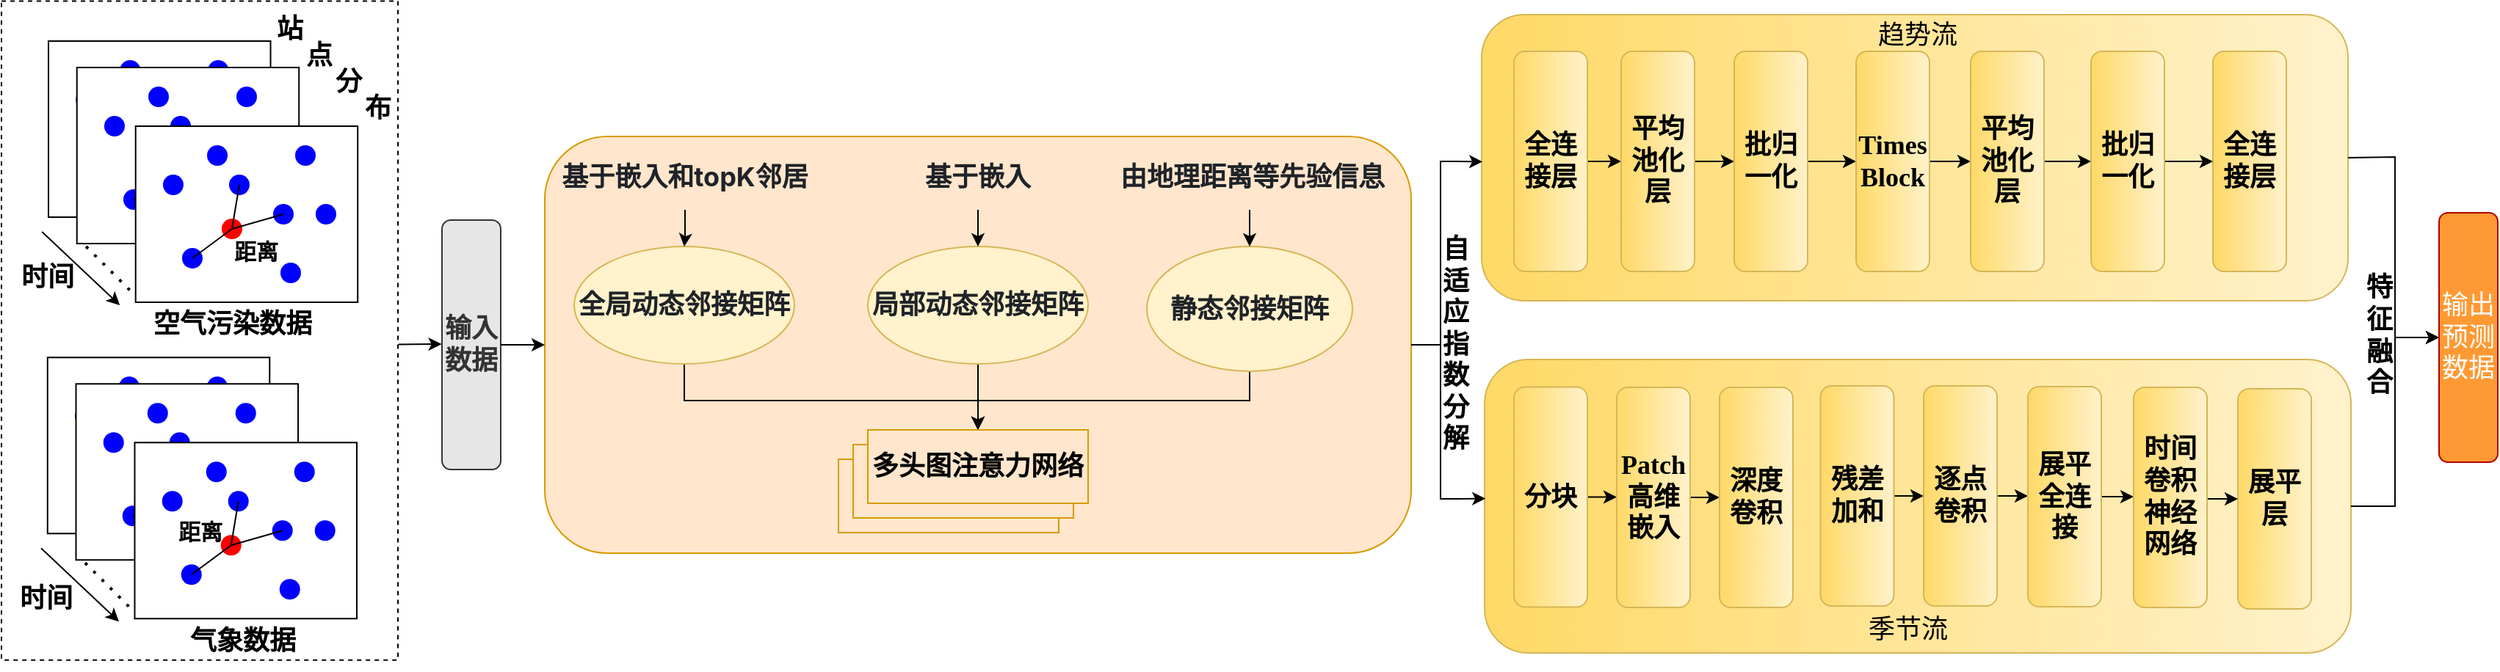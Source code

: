 <mxfile version="28.0.3">
  <diagram name="第 1 页" id="qVhMyJ4GFEuaJN8UUqD1">
    <mxGraphModel dx="1838" dy="1055" grid="1" gridSize="10" guides="1" tooltips="1" connect="1" arrows="1" fold="1" page="1" pageScale="1" pageWidth="827" pageHeight="1169" math="0" shadow="0">
      <root>
        <mxCell id="0" />
        <mxCell id="1" parent="0" />
        <mxCell id="1PzzervLume55XSzth8z-1" value="" style="rounded=0;whiteSpace=wrap;html=1;fillColor=none;dashed=1;" vertex="1" parent="1">
          <mxGeometry x="310" y="150.72" width="270" height="449.1" as="geometry" />
        </mxCell>
        <mxCell id="1PzzervLume55XSzth8z-2" value="" style="rounded=0;whiteSpace=wrap;html=1;" vertex="1" parent="1">
          <mxGeometry x="342" y="178.0" width="151.25" height="120" as="geometry" />
        </mxCell>
        <mxCell id="1PzzervLume55XSzth8z-3" value="" style="shape=waypoint;sketch=0;fillStyle=solid;size=6;pointerEvents=1;points=[];fillColor=none;resizable=0;rotatable=0;perimeter=centerPerimeter;snapToPoint=1;strokeWidth=5;strokeColor=#0000FF;" vertex="1" parent="1">
          <mxGeometry x="357.62" y="208.0" width="20" height="20" as="geometry" />
        </mxCell>
        <mxCell id="1PzzervLume55XSzth8z-4" value="" style="shape=waypoint;sketch=0;fillStyle=solid;size=6;pointerEvents=1;points=[];fillColor=none;resizable=0;rotatable=0;perimeter=centerPerimeter;snapToPoint=1;strokeWidth=5;strokeColor=#0000FF;" vertex="1" parent="1">
          <mxGeometry x="402.62" y="208.0" width="20" height="20" as="geometry" />
        </mxCell>
        <mxCell id="1PzzervLume55XSzth8z-5" value="" style="shape=waypoint;sketch=0;fillStyle=solid;size=6;pointerEvents=1;points=[];fillColor=none;resizable=0;rotatable=0;perimeter=centerPerimeter;snapToPoint=1;strokeWidth=5;strokeColor=#0000FF;" vertex="1" parent="1">
          <mxGeometry x="370.62" y="258" width="20" height="20" as="geometry" />
        </mxCell>
        <mxCell id="1PzzervLume55XSzth8z-6" value="" style="shape=waypoint;sketch=0;fillStyle=solid;size=6;pointerEvents=1;points=[];fillColor=none;resizable=0;rotatable=0;perimeter=centerPerimeter;snapToPoint=1;strokeWidth=5;strokeColor=#0000FF;" vertex="1" parent="1">
          <mxGeometry x="447.62" y="188.0" width="20" height="20" as="geometry" />
        </mxCell>
        <mxCell id="1PzzervLume55XSzth8z-7" value="" style="shape=waypoint;sketch=0;fillStyle=solid;size=6;pointerEvents=1;points=[];fillColor=none;resizable=0;rotatable=0;perimeter=centerPerimeter;snapToPoint=1;strokeWidth=5;strokeColor=#0000FF;" vertex="1" parent="1">
          <mxGeometry x="461.62" y="228.0" width="20" height="20" as="geometry" />
        </mxCell>
        <mxCell id="1PzzervLume55XSzth8z-8" value="" style="shape=waypoint;sketch=0;fillStyle=solid;size=6;pointerEvents=1;points=[];fillColor=none;resizable=0;rotatable=0;perimeter=centerPerimeter;snapToPoint=1;strokeWidth=5;strokeColor=#0000FF;" vertex="1" parent="1">
          <mxGeometry x="437.62" y="268.0" width="20" height="20" as="geometry" />
        </mxCell>
        <mxCell id="1PzzervLume55XSzth8z-9" value="" style="shape=waypoint;sketch=0;fillStyle=solid;size=6;pointerEvents=1;points=[];fillColor=none;resizable=0;rotatable=0;perimeter=centerPerimeter;snapToPoint=1;strokeWidth=5;strokeColor=#0000FF;" vertex="1" parent="1">
          <mxGeometry x="397.62" y="238.0" width="20" height="20" as="geometry" />
        </mxCell>
        <mxCell id="1PzzervLume55XSzth8z-10" value="" style="shape=waypoint;sketch=0;fillStyle=solid;size=6;pointerEvents=1;points=[];fillColor=none;resizable=0;rotatable=0;perimeter=centerPerimeter;snapToPoint=1;strokeWidth=5;strokeColor=#0000FF;" vertex="1" parent="1">
          <mxGeometry x="432.62" y="228.0" width="20" height="20" as="geometry" />
        </mxCell>
        <mxCell id="1PzzervLume55XSzth8z-11" value="" style="shape=waypoint;sketch=0;fillStyle=solid;size=6;pointerEvents=1;points=[];fillColor=none;resizable=0;rotatable=0;perimeter=centerPerimeter;snapToPoint=1;strokeWidth=5;strokeColor=#0000FF;" vertex="1" parent="1">
          <mxGeometry x="387.63" y="188.0" width="20" height="20" as="geometry" />
        </mxCell>
        <mxCell id="1PzzervLume55XSzth8z-12" value="" style="endArrow=none;html=1;rounded=0;" edge="1" parent="1" source="1PzzervLume55XSzth8z-4">
          <mxGeometry width="50" height="50" relative="1" as="geometry">
            <mxPoint x="437.62" y="338.0" as="sourcePoint" />
            <mxPoint x="407.62" y="248.0" as="targetPoint" />
          </mxGeometry>
        </mxCell>
        <mxCell id="1PzzervLume55XSzth8z-13" value="" style="endArrow=none;html=1;rounded=0;exitX=0.687;exitY=0.893;exitDx=0;exitDy=0;exitPerimeter=0;entryX=0.05;entryY=0.767;entryDx=0;entryDy=0;entryPerimeter=0;" edge="1" parent="1" source="1PzzervLume55XSzth8z-9" target="1PzzervLume55XSzth8z-10">
          <mxGeometry width="50" height="50" relative="1" as="geometry">
            <mxPoint x="437.62" y="338.0" as="sourcePoint" />
            <mxPoint x="487.62" y="288.0" as="targetPoint" />
          </mxGeometry>
        </mxCell>
        <mxCell id="1PzzervLume55XSzth8z-14" value="" style="endArrow=none;html=1;rounded=0;entryX=0.27;entryY=0.928;entryDx=0;entryDy=0;entryPerimeter=0;" edge="1" parent="1" source="1PzzervLume55XSzth8z-5" target="1PzzervLume55XSzth8z-9">
          <mxGeometry width="50" height="50" relative="1" as="geometry">
            <mxPoint x="407.62" y="338.0" as="sourcePoint" />
            <mxPoint x="457.62" y="288.0" as="targetPoint" />
          </mxGeometry>
        </mxCell>
        <mxCell id="1PzzervLume55XSzth8z-15" value="" style="rounded=0;whiteSpace=wrap;html=1;" vertex="1" parent="1">
          <mxGeometry x="361.37" y="196.0" width="151.25" height="120" as="geometry" />
        </mxCell>
        <mxCell id="1PzzervLume55XSzth8z-16" value="" style="shape=waypoint;sketch=0;fillStyle=solid;size=6;pointerEvents=1;points=[];fillColor=none;resizable=0;rotatable=0;perimeter=centerPerimeter;snapToPoint=1;strokeWidth=5;strokeColor=#0000FF;" vertex="1" parent="1">
          <mxGeometry x="376.99" y="226.0" width="20" height="20" as="geometry" />
        </mxCell>
        <mxCell id="1PzzervLume55XSzth8z-17" value="" style="shape=waypoint;sketch=0;fillStyle=solid;size=6;pointerEvents=1;points=[];fillColor=none;resizable=0;rotatable=0;perimeter=centerPerimeter;snapToPoint=1;strokeWidth=5;strokeColor=#0000FF;" vertex="1" parent="1">
          <mxGeometry x="421.99" y="226.0" width="20" height="20" as="geometry" />
        </mxCell>
        <mxCell id="1PzzervLume55XSzth8z-18" value="" style="shape=waypoint;sketch=0;fillStyle=solid;size=6;pointerEvents=1;points=[];fillColor=none;resizable=0;rotatable=0;perimeter=centerPerimeter;snapToPoint=1;strokeWidth=5;strokeColor=#0000FF;" vertex="1" parent="1">
          <mxGeometry x="389.99" y="276.0" width="20" height="20" as="geometry" />
        </mxCell>
        <mxCell id="1PzzervLume55XSzth8z-19" value="" style="shape=waypoint;sketch=0;fillStyle=solid;size=6;pointerEvents=1;points=[];fillColor=none;resizable=0;rotatable=0;perimeter=centerPerimeter;snapToPoint=1;strokeWidth=5;strokeColor=#0000FF;" vertex="1" parent="1">
          <mxGeometry x="466.99" y="206.0" width="20" height="20" as="geometry" />
        </mxCell>
        <mxCell id="1PzzervLume55XSzth8z-20" value="" style="shape=waypoint;sketch=0;fillStyle=solid;size=6;pointerEvents=1;points=[];fillColor=none;resizable=0;rotatable=0;perimeter=centerPerimeter;snapToPoint=1;strokeWidth=5;strokeColor=#0000FF;" vertex="1" parent="1">
          <mxGeometry x="480.99" y="246.0" width="20" height="20" as="geometry" />
        </mxCell>
        <mxCell id="1PzzervLume55XSzth8z-21" value="" style="shape=waypoint;sketch=0;fillStyle=solid;size=6;pointerEvents=1;points=[];fillColor=none;resizable=0;rotatable=0;perimeter=centerPerimeter;snapToPoint=1;strokeWidth=5;strokeColor=#0000FF;" vertex="1" parent="1">
          <mxGeometry x="456.99" y="286.0" width="20" height="20" as="geometry" />
        </mxCell>
        <mxCell id="1PzzervLume55XSzth8z-22" value="" style="shape=waypoint;sketch=0;fillStyle=solid;size=6;pointerEvents=1;points=[];fillColor=none;resizable=0;rotatable=0;perimeter=centerPerimeter;snapToPoint=1;strokeWidth=5;strokeColor=#0000FF;" vertex="1" parent="1">
          <mxGeometry x="416.99" y="256" width="20" height="20" as="geometry" />
        </mxCell>
        <mxCell id="1PzzervLume55XSzth8z-23" value="" style="shape=waypoint;sketch=0;fillStyle=solid;size=6;pointerEvents=1;points=[];fillColor=none;resizable=0;rotatable=0;perimeter=centerPerimeter;snapToPoint=1;strokeWidth=5;strokeColor=#0000FF;" vertex="1" parent="1">
          <mxGeometry x="451.99" y="246.0" width="20" height="20" as="geometry" />
        </mxCell>
        <mxCell id="1PzzervLume55XSzth8z-24" value="" style="shape=waypoint;sketch=0;fillStyle=solid;size=6;pointerEvents=1;points=[];fillColor=none;resizable=0;rotatable=0;perimeter=centerPerimeter;snapToPoint=1;strokeWidth=5;strokeColor=#0000FF;" vertex="1" parent="1">
          <mxGeometry x="407" y="206.0" width="20" height="20" as="geometry" />
        </mxCell>
        <mxCell id="1PzzervLume55XSzth8z-25" value="" style="endArrow=none;html=1;rounded=0;" edge="1" parent="1" source="1PzzervLume55XSzth8z-17">
          <mxGeometry width="50" height="50" relative="1" as="geometry">
            <mxPoint x="456.99" y="356.0" as="sourcePoint" />
            <mxPoint x="426.99" y="266.0" as="targetPoint" />
          </mxGeometry>
        </mxCell>
        <mxCell id="1PzzervLume55XSzth8z-26" value="" style="endArrow=none;html=1;rounded=0;exitX=0.687;exitY=0.893;exitDx=0;exitDy=0;exitPerimeter=0;entryX=0.05;entryY=0.767;entryDx=0;entryDy=0;entryPerimeter=0;" edge="1" parent="1" source="1PzzervLume55XSzth8z-22" target="1PzzervLume55XSzth8z-23">
          <mxGeometry width="50" height="50" relative="1" as="geometry">
            <mxPoint x="456.99" y="356.0" as="sourcePoint" />
            <mxPoint x="506.99" y="306.0" as="targetPoint" />
          </mxGeometry>
        </mxCell>
        <mxCell id="1PzzervLume55XSzth8z-27" value="" style="endArrow=none;html=1;rounded=0;entryX=0.27;entryY=0.928;entryDx=0;entryDy=0;entryPerimeter=0;" edge="1" parent="1" source="1PzzervLume55XSzth8z-18" target="1PzzervLume55XSzth8z-22">
          <mxGeometry width="50" height="50" relative="1" as="geometry">
            <mxPoint x="426.99" y="356.0" as="sourcePoint" />
            <mxPoint x="476.99" y="306.0" as="targetPoint" />
          </mxGeometry>
        </mxCell>
        <mxCell id="1PzzervLume55XSzth8z-28" value="" style="rounded=0;whiteSpace=wrap;html=1;" vertex="1" parent="1">
          <mxGeometry x="401.36" y="236.0" width="151.25" height="120" as="geometry" />
        </mxCell>
        <mxCell id="1PzzervLume55XSzth8z-29" value="" style="shape=waypoint;sketch=0;fillStyle=solid;size=6;pointerEvents=1;points=[];fillColor=none;resizable=0;rotatable=0;perimeter=centerPerimeter;snapToPoint=1;strokeWidth=5;strokeColor=#0000FF;" vertex="1" parent="1">
          <mxGeometry x="416.98" y="266.0" width="20" height="20" as="geometry" />
        </mxCell>
        <mxCell id="1PzzervLume55XSzth8z-30" value="" style="shape=waypoint;sketch=0;fillStyle=solid;size=6;pointerEvents=1;points=[];fillColor=none;resizable=0;rotatable=0;perimeter=centerPerimeter;snapToPoint=1;strokeWidth=5;strokeColor=#0000FF;" vertex="1" parent="1">
          <mxGeometry x="461.98" y="266.0" width="20" height="20" as="geometry" />
        </mxCell>
        <mxCell id="1PzzervLume55XSzth8z-31" value="" style="shape=waypoint;sketch=0;fillStyle=solid;size=6;pointerEvents=1;points=[];fillColor=none;resizable=0;rotatable=0;perimeter=centerPerimeter;snapToPoint=1;strokeWidth=5;strokeColor=#0000FF;" vertex="1" parent="1">
          <mxGeometry x="429.98" y="316.0" width="20" height="20" as="geometry" />
        </mxCell>
        <mxCell id="1PzzervLume55XSzth8z-32" value="" style="shape=waypoint;sketch=0;fillStyle=solid;size=6;pointerEvents=1;points=[];fillColor=none;resizable=0;rotatable=0;perimeter=centerPerimeter;snapToPoint=1;strokeWidth=5;strokeColor=#0000FF;" vertex="1" parent="1">
          <mxGeometry x="506.98" y="246.0" width="20" height="20" as="geometry" />
        </mxCell>
        <mxCell id="1PzzervLume55XSzth8z-33" value="" style="shape=waypoint;sketch=0;fillStyle=solid;size=6;pointerEvents=1;points=[];fillColor=none;resizable=0;rotatable=0;perimeter=centerPerimeter;snapToPoint=1;strokeWidth=5;strokeColor=#0000FF;" vertex="1" parent="1">
          <mxGeometry x="520.98" y="286.0" width="20" height="20" as="geometry" />
        </mxCell>
        <mxCell id="1PzzervLume55XSzth8z-34" value="" style="shape=waypoint;sketch=0;fillStyle=solid;size=6;pointerEvents=1;points=[];fillColor=none;resizable=0;rotatable=0;perimeter=centerPerimeter;snapToPoint=1;strokeWidth=5;strokeColor=#0000FF;" vertex="1" parent="1">
          <mxGeometry x="496.98" y="326.0" width="20" height="20" as="geometry" />
        </mxCell>
        <mxCell id="1PzzervLume55XSzth8z-35" value="" style="shape=waypoint;sketch=0;fillStyle=solid;size=6;pointerEvents=1;points=[];fillColor=none;resizable=0;rotatable=0;perimeter=centerPerimeter;snapToPoint=1;strokeWidth=5;strokeColor=#FF0000;" vertex="1" parent="1">
          <mxGeometry x="456.98" y="296.0" width="20" height="20" as="geometry" />
        </mxCell>
        <mxCell id="1PzzervLume55XSzth8z-36" value="" style="shape=waypoint;sketch=0;fillStyle=solid;size=6;pointerEvents=1;points=[];fillColor=none;resizable=0;rotatable=0;perimeter=centerPerimeter;snapToPoint=1;strokeWidth=5;strokeColor=#0000FF;" vertex="1" parent="1">
          <mxGeometry x="491.98" y="286.0" width="20" height="20" as="geometry" />
        </mxCell>
        <mxCell id="1PzzervLume55XSzth8z-37" value="" style="shape=waypoint;sketch=0;fillStyle=solid;size=6;pointerEvents=1;points=[];fillColor=none;resizable=0;rotatable=0;perimeter=centerPerimeter;snapToPoint=1;strokeWidth=5;strokeColor=#0000FF;" vertex="1" parent="1">
          <mxGeometry x="446.99" y="246.0" width="20" height="20" as="geometry" />
        </mxCell>
        <mxCell id="1PzzervLume55XSzth8z-38" value="" style="endArrow=none;html=1;rounded=0;" edge="1" parent="1" source="1PzzervLume55XSzth8z-30">
          <mxGeometry width="50" height="50" relative="1" as="geometry">
            <mxPoint x="496.98" y="396.0" as="sourcePoint" />
            <mxPoint x="466.98" y="306.0" as="targetPoint" />
          </mxGeometry>
        </mxCell>
        <mxCell id="1PzzervLume55XSzth8z-39" value="" style="endArrow=none;html=1;rounded=0;exitX=0.687;exitY=0.893;exitDx=0;exitDy=0;exitPerimeter=0;entryX=0.05;entryY=0.767;entryDx=0;entryDy=0;entryPerimeter=0;" edge="1" parent="1" source="1PzzervLume55XSzth8z-35" target="1PzzervLume55XSzth8z-36">
          <mxGeometry width="50" height="50" relative="1" as="geometry">
            <mxPoint x="496.98" y="396.0" as="sourcePoint" />
            <mxPoint x="546.98" y="346.0" as="targetPoint" />
          </mxGeometry>
        </mxCell>
        <mxCell id="1PzzervLume55XSzth8z-40" value="" style="endArrow=none;html=1;rounded=0;entryX=0.27;entryY=0.928;entryDx=0;entryDy=0;entryPerimeter=0;" edge="1" parent="1" source="1PzzervLume55XSzth8z-31" target="1PzzervLume55XSzth8z-35">
          <mxGeometry width="50" height="50" relative="1" as="geometry">
            <mxPoint x="466.98" y="396.0" as="sourcePoint" />
            <mxPoint x="516.98" y="346.0" as="targetPoint" />
          </mxGeometry>
        </mxCell>
        <mxCell id="1PzzervLume55XSzth8z-41" value="" style="endArrow=classic;html=1;rounded=0;" edge="1" parent="1">
          <mxGeometry width="50" height="50" relative="1" as="geometry">
            <mxPoint x="337.62" y="308.0" as="sourcePoint" />
            <mxPoint x="390.62" y="358.0" as="targetPoint" />
          </mxGeometry>
        </mxCell>
        <mxCell id="1PzzervLume55XSzth8z-42" value="" style="endArrow=none;dashed=1;html=1;dashPattern=1 3;strokeWidth=2;rounded=0;" edge="1" parent="1">
          <mxGeometry width="50" height="50" relative="1" as="geometry">
            <mxPoint x="367.62" y="318.0" as="sourcePoint" />
            <mxPoint x="397.62" y="348.0" as="targetPoint" />
          </mxGeometry>
        </mxCell>
        <mxCell id="1PzzervLume55XSzth8z-43" value="&lt;font style=&quot;font-size: 18px;&quot;&gt;&lt;b&gt;时间&lt;/b&gt;&lt;/font&gt;" style="text;html=1;align=center;verticalAlign=middle;resizable=0;points=[];autosize=1;strokeColor=none;fillColor=none;" vertex="1" parent="1">
          <mxGeometry x="310.62" y="318.72" width="60" height="40" as="geometry" />
        </mxCell>
        <mxCell id="1PzzervLume55XSzth8z-44" value="&lt;font style=&quot;font-size: 15px;&quot;&gt;&lt;b&gt;距离&lt;/b&gt;&lt;/font&gt;" style="text;html=1;align=center;verticalAlign=middle;resizable=0;points=[];autosize=1;strokeColor=none;fillColor=none;" vertex="1" parent="1">
          <mxGeometry x="457.62" y="306.0" width="50" height="30" as="geometry" />
        </mxCell>
        <mxCell id="1PzzervLume55XSzth8z-45" value="&lt;font style=&quot;font-size: 18px;&quot;&gt;&lt;b&gt;空气污染数据&lt;/b&gt;&lt;/font&gt;" style="text;html=1;align=center;verticalAlign=middle;resizable=0;points=[];autosize=1;strokeColor=none;fillColor=none;" vertex="1" parent="1">
          <mxGeometry x="401.98" y="351.0" width="130" height="40" as="geometry" />
        </mxCell>
        <mxCell id="1PzzervLume55XSzth8z-46" value="" style="rounded=0;whiteSpace=wrap;html=1;" vertex="1" parent="1">
          <mxGeometry x="341.38" y="393.63" width="151.25" height="120" as="geometry" />
        </mxCell>
        <mxCell id="1PzzervLume55XSzth8z-47" value="" style="shape=waypoint;sketch=0;fillStyle=solid;size=6;pointerEvents=1;points=[];fillColor=none;resizable=0;rotatable=0;perimeter=centerPerimeter;snapToPoint=1;strokeWidth=5;strokeColor=#0000FF;" vertex="1" parent="1">
          <mxGeometry x="357" y="423.63" width="20" height="20" as="geometry" />
        </mxCell>
        <mxCell id="1PzzervLume55XSzth8z-48" value="" style="shape=waypoint;sketch=0;fillStyle=solid;size=6;pointerEvents=1;points=[];fillColor=none;resizable=0;rotatable=0;perimeter=centerPerimeter;snapToPoint=1;strokeWidth=5;strokeColor=#0000FF;" vertex="1" parent="1">
          <mxGeometry x="402" y="423.63" width="20" height="20" as="geometry" />
        </mxCell>
        <mxCell id="1PzzervLume55XSzth8z-49" value="" style="shape=waypoint;sketch=0;fillStyle=solid;size=6;pointerEvents=1;points=[];fillColor=none;resizable=0;rotatable=0;perimeter=centerPerimeter;snapToPoint=1;strokeWidth=5;strokeColor=#0000FF;" vertex="1" parent="1">
          <mxGeometry x="370" y="473.63" width="20" height="20" as="geometry" />
        </mxCell>
        <mxCell id="1PzzervLume55XSzth8z-50" value="" style="shape=waypoint;sketch=0;fillStyle=solid;size=6;pointerEvents=1;points=[];fillColor=none;resizable=0;rotatable=0;perimeter=centerPerimeter;snapToPoint=1;strokeWidth=5;strokeColor=#0000FF;" vertex="1" parent="1">
          <mxGeometry x="447" y="403.63" width="20" height="20" as="geometry" />
        </mxCell>
        <mxCell id="1PzzervLume55XSzth8z-51" value="" style="shape=waypoint;sketch=0;fillStyle=solid;size=6;pointerEvents=1;points=[];fillColor=none;resizable=0;rotatable=0;perimeter=centerPerimeter;snapToPoint=1;strokeWidth=5;strokeColor=#0000FF;" vertex="1" parent="1">
          <mxGeometry x="461" y="443.63" width="20" height="20" as="geometry" />
        </mxCell>
        <mxCell id="1PzzervLume55XSzth8z-52" value="" style="shape=waypoint;sketch=0;fillStyle=solid;size=6;pointerEvents=1;points=[];fillColor=none;resizable=0;rotatable=0;perimeter=centerPerimeter;snapToPoint=1;strokeWidth=5;strokeColor=#0000FF;" vertex="1" parent="1">
          <mxGeometry x="437" y="483.63" width="20" height="20" as="geometry" />
        </mxCell>
        <mxCell id="1PzzervLume55XSzth8z-53" value="" style="shape=waypoint;sketch=0;fillStyle=solid;size=6;pointerEvents=1;points=[];fillColor=none;resizable=0;rotatable=0;perimeter=centerPerimeter;snapToPoint=1;strokeWidth=5;strokeColor=#0000FF;" vertex="1" parent="1">
          <mxGeometry x="397" y="453.63" width="20" height="20" as="geometry" />
        </mxCell>
        <mxCell id="1PzzervLume55XSzth8z-54" value="" style="shape=waypoint;sketch=0;fillStyle=solid;size=6;pointerEvents=1;points=[];fillColor=none;resizable=0;rotatable=0;perimeter=centerPerimeter;snapToPoint=1;strokeWidth=5;strokeColor=#0000FF;" vertex="1" parent="1">
          <mxGeometry x="432" y="443.63" width="20" height="20" as="geometry" />
        </mxCell>
        <mxCell id="1PzzervLume55XSzth8z-55" value="" style="shape=waypoint;sketch=0;fillStyle=solid;size=6;pointerEvents=1;points=[];fillColor=none;resizable=0;rotatable=0;perimeter=centerPerimeter;snapToPoint=1;strokeWidth=5;strokeColor=#0000FF;" vertex="1" parent="1">
          <mxGeometry x="387.01" y="403.63" width="20" height="20" as="geometry" />
        </mxCell>
        <mxCell id="1PzzervLume55XSzth8z-56" value="" style="endArrow=none;html=1;rounded=0;" edge="1" parent="1" source="1PzzervLume55XSzth8z-48">
          <mxGeometry width="50" height="50" relative="1" as="geometry">
            <mxPoint x="437" y="553.63" as="sourcePoint" />
            <mxPoint x="407" y="463.63" as="targetPoint" />
          </mxGeometry>
        </mxCell>
        <mxCell id="1PzzervLume55XSzth8z-57" value="" style="endArrow=none;html=1;rounded=0;exitX=0.687;exitY=0.893;exitDx=0;exitDy=0;exitPerimeter=0;entryX=0.05;entryY=0.767;entryDx=0;entryDy=0;entryPerimeter=0;" edge="1" parent="1" source="1PzzervLume55XSzth8z-53" target="1PzzervLume55XSzth8z-54">
          <mxGeometry width="50" height="50" relative="1" as="geometry">
            <mxPoint x="437" y="553.63" as="sourcePoint" />
            <mxPoint x="487" y="503.63" as="targetPoint" />
          </mxGeometry>
        </mxCell>
        <mxCell id="1PzzervLume55XSzth8z-58" value="" style="endArrow=none;html=1;rounded=0;entryX=0.27;entryY=0.928;entryDx=0;entryDy=0;entryPerimeter=0;" edge="1" parent="1" source="1PzzervLume55XSzth8z-49" target="1PzzervLume55XSzth8z-53">
          <mxGeometry width="50" height="50" relative="1" as="geometry">
            <mxPoint x="407" y="553.63" as="sourcePoint" />
            <mxPoint x="457" y="503.63" as="targetPoint" />
          </mxGeometry>
        </mxCell>
        <mxCell id="1PzzervLume55XSzth8z-59" value="" style="rounded=0;whiteSpace=wrap;html=1;" vertex="1" parent="1">
          <mxGeometry x="360.75" y="411.63" width="151.25" height="120" as="geometry" />
        </mxCell>
        <mxCell id="1PzzervLume55XSzth8z-60" value="" style="shape=waypoint;sketch=0;fillStyle=solid;size=6;pointerEvents=1;points=[];fillColor=none;resizable=0;rotatable=0;perimeter=centerPerimeter;snapToPoint=1;strokeWidth=5;strokeColor=#0000FF;" vertex="1" parent="1">
          <mxGeometry x="376.37" y="441.63" width="20" height="20" as="geometry" />
        </mxCell>
        <mxCell id="1PzzervLume55XSzth8z-61" value="" style="shape=waypoint;sketch=0;fillStyle=solid;size=6;pointerEvents=1;points=[];fillColor=none;resizable=0;rotatable=0;perimeter=centerPerimeter;snapToPoint=1;strokeWidth=5;strokeColor=#0000FF;" vertex="1" parent="1">
          <mxGeometry x="421.37" y="441.63" width="20" height="20" as="geometry" />
        </mxCell>
        <mxCell id="1PzzervLume55XSzth8z-62" value="" style="shape=waypoint;sketch=0;fillStyle=solid;size=6;pointerEvents=1;points=[];fillColor=none;resizable=0;rotatable=0;perimeter=centerPerimeter;snapToPoint=1;strokeWidth=5;strokeColor=#0000FF;" vertex="1" parent="1">
          <mxGeometry x="389.37" y="491.63" width="20" height="20" as="geometry" />
        </mxCell>
        <mxCell id="1PzzervLume55XSzth8z-63" value="" style="shape=waypoint;sketch=0;fillStyle=solid;size=6;pointerEvents=1;points=[];fillColor=none;resizable=0;rotatable=0;perimeter=centerPerimeter;snapToPoint=1;strokeWidth=5;strokeColor=#0000FF;" vertex="1" parent="1">
          <mxGeometry x="466.37" y="421.63" width="20" height="20" as="geometry" />
        </mxCell>
        <mxCell id="1PzzervLume55XSzth8z-64" value="" style="shape=waypoint;sketch=0;fillStyle=solid;size=6;pointerEvents=1;points=[];fillColor=none;resizable=0;rotatable=0;perimeter=centerPerimeter;snapToPoint=1;strokeWidth=5;strokeColor=#0000FF;" vertex="1" parent="1">
          <mxGeometry x="480.37" y="461.63" width="20" height="20" as="geometry" />
        </mxCell>
        <mxCell id="1PzzervLume55XSzth8z-65" value="" style="shape=waypoint;sketch=0;fillStyle=solid;size=6;pointerEvents=1;points=[];fillColor=none;resizable=0;rotatable=0;perimeter=centerPerimeter;snapToPoint=1;strokeWidth=5;strokeColor=#0000FF;" vertex="1" parent="1">
          <mxGeometry x="456.37" y="501.63" width="20" height="20" as="geometry" />
        </mxCell>
        <mxCell id="1PzzervLume55XSzth8z-66" value="" style="shape=waypoint;sketch=0;fillStyle=solid;size=6;pointerEvents=1;points=[];fillColor=none;resizable=0;rotatable=0;perimeter=centerPerimeter;snapToPoint=1;strokeWidth=5;strokeColor=#0000FF;" vertex="1" parent="1">
          <mxGeometry x="416.37" y="471.63" width="20" height="20" as="geometry" />
        </mxCell>
        <mxCell id="1PzzervLume55XSzth8z-67" value="" style="shape=waypoint;sketch=0;fillStyle=solid;size=6;pointerEvents=1;points=[];fillColor=none;resizable=0;rotatable=0;perimeter=centerPerimeter;snapToPoint=1;strokeWidth=5;strokeColor=#0000FF;" vertex="1" parent="1">
          <mxGeometry x="451.37" y="461.63" width="20" height="20" as="geometry" />
        </mxCell>
        <mxCell id="1PzzervLume55XSzth8z-68" value="" style="shape=waypoint;sketch=0;fillStyle=solid;size=6;pointerEvents=1;points=[];fillColor=none;resizable=0;rotatable=0;perimeter=centerPerimeter;snapToPoint=1;strokeWidth=5;strokeColor=#0000FF;" vertex="1" parent="1">
          <mxGeometry x="406.38" y="421.63" width="20" height="20" as="geometry" />
        </mxCell>
        <mxCell id="1PzzervLume55XSzth8z-69" value="" style="endArrow=none;html=1;rounded=0;" edge="1" parent="1" source="1PzzervLume55XSzth8z-61">
          <mxGeometry width="50" height="50" relative="1" as="geometry">
            <mxPoint x="456.37" y="571.63" as="sourcePoint" />
            <mxPoint x="426.37" y="481.63" as="targetPoint" />
          </mxGeometry>
        </mxCell>
        <mxCell id="1PzzervLume55XSzth8z-70" value="" style="endArrow=none;html=1;rounded=0;exitX=0.687;exitY=0.893;exitDx=0;exitDy=0;exitPerimeter=0;entryX=0.05;entryY=0.767;entryDx=0;entryDy=0;entryPerimeter=0;" edge="1" parent="1" source="1PzzervLume55XSzth8z-66" target="1PzzervLume55XSzth8z-67">
          <mxGeometry width="50" height="50" relative="1" as="geometry">
            <mxPoint x="456.37" y="571.63" as="sourcePoint" />
            <mxPoint x="506.37" y="521.63" as="targetPoint" />
          </mxGeometry>
        </mxCell>
        <mxCell id="1PzzervLume55XSzth8z-71" value="" style="endArrow=none;html=1;rounded=0;entryX=0.27;entryY=0.928;entryDx=0;entryDy=0;entryPerimeter=0;" edge="1" parent="1" source="1PzzervLume55XSzth8z-62" target="1PzzervLume55XSzth8z-66">
          <mxGeometry width="50" height="50" relative="1" as="geometry">
            <mxPoint x="426.37" y="571.63" as="sourcePoint" />
            <mxPoint x="476.37" y="521.63" as="targetPoint" />
          </mxGeometry>
        </mxCell>
        <mxCell id="1PzzervLume55XSzth8z-72" value="" style="rounded=0;whiteSpace=wrap;html=1;" vertex="1" parent="1">
          <mxGeometry x="400.74" y="451.63" width="151.25" height="120" as="geometry" />
        </mxCell>
        <mxCell id="1PzzervLume55XSzth8z-73" value="" style="shape=waypoint;sketch=0;fillStyle=solid;size=6;pointerEvents=1;points=[];fillColor=none;resizable=0;rotatable=0;perimeter=centerPerimeter;snapToPoint=1;strokeWidth=5;strokeColor=#0000FF;" vertex="1" parent="1">
          <mxGeometry x="416.36" y="481.63" width="20" height="20" as="geometry" />
        </mxCell>
        <mxCell id="1PzzervLume55XSzth8z-74" value="" style="shape=waypoint;sketch=0;fillStyle=solid;size=6;pointerEvents=1;points=[];fillColor=none;resizable=0;rotatable=0;perimeter=centerPerimeter;snapToPoint=1;strokeWidth=5;strokeColor=#0000FF;" vertex="1" parent="1">
          <mxGeometry x="461.36" y="481.63" width="20" height="20" as="geometry" />
        </mxCell>
        <mxCell id="1PzzervLume55XSzth8z-75" value="" style="shape=waypoint;sketch=0;fillStyle=solid;size=6;pointerEvents=1;points=[];fillColor=none;resizable=0;rotatable=0;perimeter=centerPerimeter;snapToPoint=1;strokeWidth=5;strokeColor=#0000FF;" vertex="1" parent="1">
          <mxGeometry x="429.36" y="531.63" width="20" height="20" as="geometry" />
        </mxCell>
        <mxCell id="1PzzervLume55XSzth8z-76" value="" style="shape=waypoint;sketch=0;fillStyle=solid;size=6;pointerEvents=1;points=[];fillColor=none;resizable=0;rotatable=0;perimeter=centerPerimeter;snapToPoint=1;strokeWidth=5;strokeColor=#0000FF;" vertex="1" parent="1">
          <mxGeometry x="506.36" y="461.63" width="20" height="20" as="geometry" />
        </mxCell>
        <mxCell id="1PzzervLume55XSzth8z-77" value="" style="shape=waypoint;sketch=0;fillStyle=solid;size=6;pointerEvents=1;points=[];fillColor=none;resizable=0;rotatable=0;perimeter=centerPerimeter;snapToPoint=1;strokeWidth=5;strokeColor=#0000FF;" vertex="1" parent="1">
          <mxGeometry x="520.36" y="501.63" width="20" height="20" as="geometry" />
        </mxCell>
        <mxCell id="1PzzervLume55XSzth8z-78" value="" style="shape=waypoint;sketch=0;fillStyle=solid;size=6;pointerEvents=1;points=[];fillColor=none;resizable=0;rotatable=0;perimeter=centerPerimeter;snapToPoint=1;strokeWidth=5;strokeColor=#0000FF;" vertex="1" parent="1">
          <mxGeometry x="496.36" y="541.63" width="20" height="20" as="geometry" />
        </mxCell>
        <mxCell id="1PzzervLume55XSzth8z-79" value="" style="shape=waypoint;sketch=0;fillStyle=solid;size=6;pointerEvents=1;points=[];fillColor=none;resizable=0;rotatable=0;perimeter=centerPerimeter;snapToPoint=1;strokeWidth=5;strokeColor=#FF0000;" vertex="1" parent="1">
          <mxGeometry x="456.36" y="511.63" width="20" height="20" as="geometry" />
        </mxCell>
        <mxCell id="1PzzervLume55XSzth8z-80" value="" style="shape=waypoint;sketch=0;fillStyle=solid;size=6;pointerEvents=1;points=[];fillColor=none;resizable=0;rotatable=0;perimeter=centerPerimeter;snapToPoint=1;strokeWidth=5;strokeColor=#0000FF;" vertex="1" parent="1">
          <mxGeometry x="491.36" y="501.63" width="20" height="20" as="geometry" />
        </mxCell>
        <mxCell id="1PzzervLume55XSzth8z-81" value="" style="shape=waypoint;sketch=0;fillStyle=solid;size=6;pointerEvents=1;points=[];fillColor=none;resizable=0;rotatable=0;perimeter=centerPerimeter;snapToPoint=1;strokeWidth=5;strokeColor=#0000FF;" vertex="1" parent="1">
          <mxGeometry x="446.37" y="461.63" width="20" height="20" as="geometry" />
        </mxCell>
        <mxCell id="1PzzervLume55XSzth8z-82" value="" style="endArrow=none;html=1;rounded=0;" edge="1" parent="1" source="1PzzervLume55XSzth8z-74">
          <mxGeometry width="50" height="50" relative="1" as="geometry">
            <mxPoint x="496.36" y="611.63" as="sourcePoint" />
            <mxPoint x="466.36" y="521.63" as="targetPoint" />
          </mxGeometry>
        </mxCell>
        <mxCell id="1PzzervLume55XSzth8z-83" value="" style="endArrow=none;html=1;rounded=0;exitX=0.687;exitY=0.893;exitDx=0;exitDy=0;exitPerimeter=0;entryX=0.05;entryY=0.767;entryDx=0;entryDy=0;entryPerimeter=0;" edge="1" parent="1" source="1PzzervLume55XSzth8z-79" target="1PzzervLume55XSzth8z-80">
          <mxGeometry width="50" height="50" relative="1" as="geometry">
            <mxPoint x="496.36" y="611.63" as="sourcePoint" />
            <mxPoint x="546.36" y="561.63" as="targetPoint" />
          </mxGeometry>
        </mxCell>
        <mxCell id="1PzzervLume55XSzth8z-84" value="" style="endArrow=none;html=1;rounded=0;entryX=0.27;entryY=0.928;entryDx=0;entryDy=0;entryPerimeter=0;" edge="1" parent="1" source="1PzzervLume55XSzth8z-75" target="1PzzervLume55XSzth8z-79">
          <mxGeometry width="50" height="50" relative="1" as="geometry">
            <mxPoint x="466.36" y="611.63" as="sourcePoint" />
            <mxPoint x="516.36" y="561.63" as="targetPoint" />
          </mxGeometry>
        </mxCell>
        <mxCell id="1PzzervLume55XSzth8z-85" value="" style="endArrow=classic;html=1;rounded=0;" edge="1" parent="1">
          <mxGeometry width="50" height="50" relative="1" as="geometry">
            <mxPoint x="337" y="523.63" as="sourcePoint" />
            <mxPoint x="390" y="573.63" as="targetPoint" />
          </mxGeometry>
        </mxCell>
        <mxCell id="1PzzervLume55XSzth8z-86" value="" style="endArrow=none;dashed=1;html=1;dashPattern=1 3;strokeWidth=2;rounded=0;" edge="1" parent="1">
          <mxGeometry width="50" height="50" relative="1" as="geometry">
            <mxPoint x="367" y="533.63" as="sourcePoint" />
            <mxPoint x="397" y="563.63" as="targetPoint" />
          </mxGeometry>
        </mxCell>
        <mxCell id="1PzzervLume55XSzth8z-87" value="&lt;font style=&quot;font-size: 18px;&quot;&gt;&lt;b&gt;时间&lt;/b&gt;&lt;/font&gt;" style="text;html=1;align=center;verticalAlign=middle;resizable=0;points=[];autosize=1;strokeColor=none;fillColor=none;" vertex="1" parent="1">
          <mxGeometry x="310" y="537.63" width="60" height="40" as="geometry" />
        </mxCell>
        <mxCell id="1PzzervLume55XSzth8z-88" value="&lt;font style=&quot;font-size: 15px;&quot;&gt;&lt;b&gt;距离&lt;/b&gt;&lt;/font&gt;" style="text;html=1;align=center;verticalAlign=middle;resizable=0;points=[];autosize=1;strokeColor=none;fillColor=none;" vertex="1" parent="1">
          <mxGeometry x="420" y="496.63" width="50" height="30" as="geometry" />
        </mxCell>
        <mxCell id="1PzzervLume55XSzth8z-89" value="&lt;font style=&quot;font-size: 18px;&quot;&gt;&lt;b&gt;气象数据&lt;/b&gt;&lt;/font&gt;" style="text;html=1;align=center;verticalAlign=middle;resizable=0;points=[];autosize=1;strokeColor=none;fillColor=none;" vertex="1" parent="1">
          <mxGeometry x="424.36" y="566.63" width="100" height="40" as="geometry" />
        </mxCell>
        <mxCell id="1PzzervLume55XSzth8z-90" value="&lt;font style=&quot;font-size: 18px;&quot;&gt;&lt;b&gt;输入数据&lt;/b&gt;&lt;/font&gt;" style="rounded=1;whiteSpace=wrap;html=1;fillColor=#E6E6E6;fontColor=#333333;strokeColor=#333333;direction=south;" vertex="1" parent="1">
          <mxGeometry x="610.0" y="300" width="40" height="170" as="geometry" />
        </mxCell>
        <mxCell id="1PzzervLume55XSzth8z-91" value="&#xa;&lt;span style=&quot;color: rgb(31, 35, 40); font-family: -apple-system, BlinkMacSystemFont, &amp;quot;Segoe UI&amp;quot;, &amp;quot;Noto Sans&amp;quot;, Helvetica, Arial, sans-serif, &amp;quot;Apple Color Emoji&amp;quot;, &amp;quot;Segoe UI Emoji&amp;quot;; font-size: 16px; font-style: normal; font-variant-ligatures: normal; font-variant-caps: normal; font-weight: 400; letter-spacing: normal; orphans: 2; text-align: left; text-indent: 0px; text-transform: none; widows: 2; word-spacing: 0px; -webkit-text-stroke-width: 0px; white-space: normal; background-color: rgb(255, 255, 255); text-decoration-thickness: initial; text-decoration-style: initial; text-decoration-color: initial; display: inline !important; float: none;&quot;&gt;基于嵌入&lt;/span&gt;&#xa;&#xa;" style="rounded=1;whiteSpace=wrap;html=1;fillColor=#ffe6cc;strokeColor=#d79b00;" vertex="1" parent="1">
          <mxGeometry x="680" y="243" width="590" height="284" as="geometry" />
        </mxCell>
        <mxCell id="1PzzervLume55XSzth8z-92" value="" style="edgeStyle=orthogonalEdgeStyle;rounded=0;orthogonalLoop=1;jettySize=auto;html=1;" edge="1" parent="1" source="1PzzervLume55XSzth8z-93" target="1PzzervLume55XSzth8z-106">
          <mxGeometry relative="1" as="geometry">
            <mxPoint x="810" y="433" as="targetPoint" />
            <Array as="points">
              <mxPoint x="775" y="423" />
              <mxPoint x="975" y="423" />
            </Array>
          </mxGeometry>
        </mxCell>
        <mxCell id="1PzzervLume55XSzth8z-93" value="&lt;span style=&quot;color: rgb(31, 35, 40); font-family: -apple-system, BlinkMacSystemFont, &amp;quot;Segoe UI&amp;quot;, &amp;quot;Noto Sans&amp;quot;, Helvetica, Arial, sans-serif, &amp;quot;Apple Color Emoji&amp;quot;, &amp;quot;Segoe UI Emoji&amp;quot;; text-align: left;&quot;&gt;&lt;b&gt;全局动态邻接矩阵&lt;/b&gt;&lt;/span&gt;" style="ellipse;whiteSpace=wrap;html=1;fontSize=18;fillColor=#fff2cc;strokeColor=#d6b656;labelBackgroundColor=none;" vertex="1" parent="1">
          <mxGeometry x="700" y="318" width="150" height="80" as="geometry" />
        </mxCell>
        <mxCell id="1PzzervLume55XSzth8z-94" value="" style="edgeStyle=orthogonalEdgeStyle;rounded=0;orthogonalLoop=1;jettySize=auto;html=1;" edge="1" parent="1" source="1PzzervLume55XSzth8z-95" target="1PzzervLume55XSzth8z-106">
          <mxGeometry relative="1" as="geometry" />
        </mxCell>
        <mxCell id="1PzzervLume55XSzth8z-95" value="&lt;span style=&quot;color: rgb(31, 35, 40); text-align: left;&quot;&gt;&lt;font face=&quot;Helvetica&quot;&gt;&lt;b&gt;局部动态邻接矩阵&lt;/b&gt;&lt;/font&gt;&lt;/span&gt;" style="ellipse;whiteSpace=wrap;html=1;fontSize=18;fillColor=#fff2cc;strokeColor=#d6b656;labelBackgroundColor=none;" vertex="1" parent="1">
          <mxGeometry x="900" y="318" width="150" height="80" as="geometry" />
        </mxCell>
        <mxCell id="1PzzervLume55XSzth8z-96" style="edgeStyle=orthogonalEdgeStyle;rounded=0;orthogonalLoop=1;jettySize=auto;html=1;entryX=0.5;entryY=0;entryDx=0;entryDy=0;" edge="1" parent="1" source="1PzzervLume55XSzth8z-97" target="1PzzervLume55XSzth8z-106">
          <mxGeometry relative="1" as="geometry">
            <Array as="points">
              <mxPoint x="1160" y="423" />
              <mxPoint x="975" y="423" />
            </Array>
          </mxGeometry>
        </mxCell>
        <mxCell id="1PzzervLume55XSzth8z-97" value="&lt;span style=&quot;color: rgb(31, 35, 40); font-family: -apple-system, BlinkMacSystemFont, &amp;quot;Segoe UI&amp;quot;, &amp;quot;Noto Sans&amp;quot;, Helvetica, Arial, sans-serif, &amp;quot;Apple Color Emoji&amp;quot;, &amp;quot;Segoe UI Emoji&amp;quot;; text-align: left;&quot;&gt;&lt;b&gt;静态邻接矩阵&lt;/b&gt;&lt;/span&gt;" style="ellipse;whiteSpace=wrap;html=1;fontSize=18;fillColor=#fff2cc;strokeColor=#d6b656;labelBackgroundColor=none;" vertex="1" parent="1">
          <mxGeometry x="1090" y="318" width="140" height="85" as="geometry" />
        </mxCell>
        <mxCell id="1PzzervLume55XSzth8z-98" value="" style="edgeStyle=orthogonalEdgeStyle;rounded=0;orthogonalLoop=1;jettySize=auto;html=1;" edge="1" parent="1" source="1PzzervLume55XSzth8z-99" target="1PzzervLume55XSzth8z-93">
          <mxGeometry relative="1" as="geometry" />
        </mxCell>
        <mxCell id="1PzzervLume55XSzth8z-99" value="&lt;span style=&quot;color: rgb(31, 35, 40); font-family: -apple-system, BlinkMacSystemFont, &amp;quot;Segoe UI&amp;quot;, &amp;quot;Noto Sans&amp;quot;, Helvetica, Arial, sans-serif, &amp;quot;Apple Color Emoji&amp;quot;, &amp;quot;Segoe UI Emoji&amp;quot;; font-style: normal; font-variant-ligatures: normal; font-variant-caps: normal; letter-spacing: normal; orphans: 2; text-indent: 0px; text-transform: none; widows: 2; word-spacing: 0px; -webkit-text-stroke-width: 0px; white-space: normal; text-decoration-thickness: initial; text-decoration-style: initial; text-decoration-color: initial; float: none; display: inline !important;&quot;&gt;&lt;b&gt;基于嵌入和topK邻居&lt;/b&gt;&lt;/span&gt;" style="text;whiteSpace=wrap;html=1;align=center;fontSize=18;labelBackgroundColor=none;" vertex="1" parent="1">
          <mxGeometry x="685" y="253" width="181" height="40" as="geometry" />
        </mxCell>
        <mxCell id="1PzzervLume55XSzth8z-100" value="" style="edgeStyle=orthogonalEdgeStyle;rounded=0;orthogonalLoop=1;jettySize=auto;html=1;" edge="1" parent="1" source="1PzzervLume55XSzth8z-101" target="1PzzervLume55XSzth8z-95">
          <mxGeometry relative="1" as="geometry">
            <Array as="points">
              <mxPoint x="975" y="303" />
              <mxPoint x="975" y="303" />
            </Array>
          </mxGeometry>
        </mxCell>
        <mxCell id="1PzzervLume55XSzth8z-101" value="&lt;span style=&quot;color: rgb(31, 35, 40); font-family: -apple-system, BlinkMacSystemFont, &amp;quot;Segoe UI&amp;quot;, &amp;quot;Noto Sans&amp;quot;, Helvetica, Arial, sans-serif, &amp;quot;Apple Color Emoji&amp;quot;, &amp;quot;Segoe UI Emoji&amp;quot;; font-style: normal; font-variant-ligatures: normal; font-variant-caps: normal; letter-spacing: normal; orphans: 2; text-indent: 0px; text-transform: none; widows: 2; word-spacing: 0px; -webkit-text-stroke-width: 0px; white-space: normal; text-decoration-thickness: initial; text-decoration-style: initial; text-decoration-color: initial; float: none; display: inline !important;&quot;&gt;&lt;font style=&quot;font-size: 18px;&quot;&gt;&lt;b&gt;基于嵌入&lt;/b&gt;&lt;/font&gt;&lt;/span&gt;" style="text;whiteSpace=wrap;html=1;align=center;labelBackgroundColor=none;" vertex="1" parent="1">
          <mxGeometry x="925" y="253" width="100" height="40" as="geometry" />
        </mxCell>
        <mxCell id="1PzzervLume55XSzth8z-102" value="" style="edgeStyle=orthogonalEdgeStyle;rounded=0;orthogonalLoop=1;jettySize=auto;html=1;" edge="1" parent="1" source="1PzzervLume55XSzth8z-103" target="1PzzervLume55XSzth8z-97">
          <mxGeometry relative="1" as="geometry">
            <Array as="points">
              <mxPoint x="1160" y="303" />
              <mxPoint x="1160" y="303" />
            </Array>
          </mxGeometry>
        </mxCell>
        <mxCell id="1PzzervLume55XSzth8z-103" value="&lt;span style=&quot;color: rgb(31, 35, 40); font-family: -apple-system, BlinkMacSystemFont, &amp;quot;Segoe UI&amp;quot;, &amp;quot;Noto Sans&amp;quot;, Helvetica, Arial, sans-serif, &amp;quot;Apple Color Emoji&amp;quot;, &amp;quot;Segoe UI Emoji&amp;quot;; font-style: normal; font-variant-ligatures: normal; font-variant-caps: normal; letter-spacing: normal; orphans: 2; text-align: left; text-indent: 0px; text-transform: none; widows: 2; word-spacing: 0px; -webkit-text-stroke-width: 0px; white-space: normal; text-decoration-thickness: initial; text-decoration-style: initial; text-decoration-color: initial; float: none; display: inline !important;&quot;&gt;&lt;b&gt;由地理距离等先验信息&lt;/b&gt;&lt;/span&gt;" style="text;whiteSpace=wrap;html=1;fontSize=18;labelBackgroundColor=none;" vertex="1" parent="1">
          <mxGeometry x="1070" y="253" width="190" height="40" as="geometry" />
        </mxCell>
        <mxCell id="1PzzervLume55XSzth8z-104" value="" style="rounded=0;whiteSpace=wrap;html=1;shadow=0;fillColor=#ffe6cc;strokeColor=#d79b00;" vertex="1" parent="1">
          <mxGeometry x="880" y="463" width="150" height="50" as="geometry" />
        </mxCell>
        <mxCell id="1PzzervLume55XSzth8z-105" value="" style="rounded=0;whiteSpace=wrap;html=1;shadow=0;fillColor=#ffe6cc;strokeColor=#d79b00;" vertex="1" parent="1">
          <mxGeometry x="890" y="453" width="150" height="50" as="geometry" />
        </mxCell>
        <mxCell id="1PzzervLume55XSzth8z-106" value="&lt;font style=&quot;font-size: 18px;&quot;&gt;&lt;b&gt;多头图注意力网络&lt;/b&gt;&lt;/font&gt;" style="rounded=0;whiteSpace=wrap;html=1;fillColor=#ffe6cc;strokeColor=#d79b00;" vertex="1" parent="1">
          <mxGeometry x="900" y="443" width="150" height="50" as="geometry" />
        </mxCell>
        <mxCell id="1PzzervLume55XSzth8z-107" value="" style="rounded=1;whiteSpace=wrap;html=1;fillColor=#fff2cc;gradientColor=#ffd966;strokeColor=#d6b656;direction=south;" vertex="1" parent="1">
          <mxGeometry x="1320" y="395" width="590" height="200" as="geometry" />
        </mxCell>
        <mxCell id="1PzzervLume55XSzth8z-108" style="edgeStyle=orthogonalEdgeStyle;rounded=0;orthogonalLoop=1;jettySize=auto;html=1;exitX=0.5;exitY=0;exitDx=0;exitDy=0;entryX=0.5;entryY=1;entryDx=0;entryDy=0;" edge="1" parent="1" source="1PzzervLume55XSzth8z-109" target="1PzzervLume55XSzth8z-111">
          <mxGeometry relative="1" as="geometry" />
        </mxCell>
        <mxCell id="1PzzervLume55XSzth8z-109" value="&lt;font face=&quot;宋体&quot;&gt;&lt;b&gt;分块&lt;/b&gt;&lt;/font&gt;" style="rounded=1;whiteSpace=wrap;html=1;fillColor=#fff2cc;strokeColor=#d6b656;gradientColor=#ffd966;fontSize=18;direction=south;" vertex="1" parent="1">
          <mxGeometry x="1340" y="413.75" width="50" height="150" as="geometry" />
        </mxCell>
        <mxCell id="1PzzervLume55XSzth8z-110" style="edgeStyle=orthogonalEdgeStyle;rounded=0;orthogonalLoop=1;jettySize=auto;html=1;exitX=0.5;exitY=0;exitDx=0;exitDy=0;entryX=0.5;entryY=1;entryDx=0;entryDy=0;" edge="1" parent="1" source="1PzzervLume55XSzth8z-111" target="1PzzervLume55XSzth8z-112">
          <mxGeometry relative="1" as="geometry" />
        </mxCell>
        <mxCell id="1PzzervLume55XSzth8z-111" value="&lt;span style=&quot;font-family: 宋体;&quot;&gt;&lt;font&gt;&lt;b&gt;Patch高维嵌入&lt;/b&gt;&lt;/font&gt;&lt;/span&gt;" style="whiteSpace=wrap;html=1;rounded=1;fillColor=#fff2cc;gradientColor=#ffd966;strokeColor=#d6b656;fontSize=18;direction=south;" vertex="1" parent="1">
          <mxGeometry x="1410" y="414" width="50" height="150" as="geometry" />
        </mxCell>
        <mxCell id="1PzzervLume55XSzth8z-112" value="&lt;font face=&quot;宋体&quot;&gt;&lt;b&gt;深度卷积&lt;/b&gt;&lt;/font&gt;" style="rounded=1;whiteSpace=wrap;html=1;fillColor=#fff2cc;strokeColor=#d6b656;gradientColor=#ffd966;fontSize=18;direction=south;" vertex="1" parent="1">
          <mxGeometry x="1480" y="414" width="50" height="150" as="geometry" />
        </mxCell>
        <mxCell id="1PzzervLume55XSzth8z-113" style="edgeStyle=orthogonalEdgeStyle;rounded=0;orthogonalLoop=1;jettySize=auto;html=1;exitX=0.5;exitY=0;exitDx=0;exitDy=0;entryX=0.5;entryY=1;entryDx=0;entryDy=0;" edge="1" parent="1" source="1PzzervLume55XSzth8z-114" target="1PzzervLume55XSzth8z-116">
          <mxGeometry relative="1" as="geometry" />
        </mxCell>
        <mxCell id="1PzzervLume55XSzth8z-114" value="&lt;font face=&quot;宋体&quot;&gt;&lt;b&gt;残差加和&lt;/b&gt;&lt;/font&gt;" style="rounded=1;whiteSpace=wrap;html=1;fillColor=#fff2cc;strokeColor=#d6b656;gradientColor=#ffd966;fontSize=18;direction=south;" vertex="1" parent="1">
          <mxGeometry x="1548.75" y="413" width="50" height="150" as="geometry" />
        </mxCell>
        <mxCell id="1PzzervLume55XSzth8z-115" style="edgeStyle=orthogonalEdgeStyle;rounded=0;orthogonalLoop=1;jettySize=auto;html=1;exitX=0.5;exitY=0;exitDx=0;exitDy=0;entryX=0.5;entryY=1;entryDx=0;entryDy=0;" edge="1" parent="1" source="1PzzervLume55XSzth8z-116" target="1PzzervLume55XSzth8z-119">
          <mxGeometry relative="1" as="geometry" />
        </mxCell>
        <mxCell id="1PzzervLume55XSzth8z-116" value="&lt;font face=&quot;宋体&quot;&gt;&lt;b&gt;逐点卷积&lt;/b&gt;&lt;/font&gt;" style="rounded=1;whiteSpace=wrap;html=1;fillColor=#fff2cc;strokeColor=#d6b656;gradientColor=#ffd966;fontSize=18;direction=south;" vertex="1" parent="1">
          <mxGeometry x="1619" y="413" width="50" height="150" as="geometry" />
        </mxCell>
        <mxCell id="1PzzervLume55XSzth8z-117" value="&lt;font face=&quot;宋体&quot;&gt;&lt;b&gt;展平层&lt;/b&gt;&lt;/font&gt;" style="rounded=1;whiteSpace=wrap;html=1;fillColor=#fff2cc;strokeColor=#d6b656;gradientColor=#ffd966;fontSize=18;direction=south;" vertex="1" parent="1">
          <mxGeometry x="1833" y="415" width="50" height="150" as="geometry" />
        </mxCell>
        <mxCell id="1PzzervLume55XSzth8z-118" style="edgeStyle=orthogonalEdgeStyle;rounded=0;orthogonalLoop=1;jettySize=auto;html=1;exitX=0.5;exitY=0;exitDx=0;exitDy=0;entryX=0.5;entryY=1;entryDx=0;entryDy=0;" edge="1" parent="1" source="1PzzervLume55XSzth8z-119" target="1PzzervLume55XSzth8z-121">
          <mxGeometry relative="1" as="geometry" />
        </mxCell>
        <mxCell id="1PzzervLume55XSzth8z-119" value="&lt;font face=&quot;宋体&quot;&gt;&lt;b&gt;展平全连接&lt;/b&gt;&lt;/font&gt;" style="rounded=1;whiteSpace=wrap;html=1;fillColor=#fff2cc;strokeColor=#d6b656;gradientColor=#ffd966;fontSize=18;direction=south;" vertex="1" parent="1">
          <mxGeometry x="1690" y="413.5" width="50" height="150" as="geometry" />
        </mxCell>
        <mxCell id="1PzzervLume55XSzth8z-120" style="edgeStyle=orthogonalEdgeStyle;rounded=0;orthogonalLoop=1;jettySize=auto;html=1;exitX=0.5;exitY=0;exitDx=0;exitDy=0;entryX=0.5;entryY=1;entryDx=0;entryDy=0;" edge="1" parent="1" source="1PzzervLume55XSzth8z-121" target="1PzzervLume55XSzth8z-117">
          <mxGeometry relative="1" as="geometry">
            <Array as="points">
              <mxPoint x="1812" y="490" />
            </Array>
          </mxGeometry>
        </mxCell>
        <mxCell id="1PzzervLume55XSzth8z-121" value="&lt;span style=&quot;font-family: 宋体;&quot;&gt;&lt;b&gt;时间卷积神经网络&lt;/b&gt;&lt;/span&gt;" style="rounded=1;whiteSpace=wrap;html=1;fillColor=#fff2cc;strokeColor=#d6b656;gradientColor=#ffd966;fontSize=18;direction=south;" vertex="1" parent="1">
          <mxGeometry x="1762" y="414" width="50" height="150" as="geometry" />
        </mxCell>
        <mxCell id="1PzzervLume55XSzth8z-122" value="" style="rounded=1;whiteSpace=wrap;html=1;fillColor=#fff2cc;gradientColor=#ffd966;strokeColor=#d6b656;direction=south;" vertex="1" parent="1">
          <mxGeometry x="1318" y="160" width="590" height="195" as="geometry" />
        </mxCell>
        <mxCell id="1PzzervLume55XSzth8z-123" value="&lt;font style=&quot;font-size: 18px;&quot;&gt;趋势流&lt;/font&gt;" style="text;html=1;align=center;verticalAlign=middle;whiteSpace=wrap;rounded=0;direction=west;" vertex="1" parent="1">
          <mxGeometry x="1578.5" y="150" width="71.5" height="48.63" as="geometry" />
        </mxCell>
        <mxCell id="1PzzervLume55XSzth8z-124" style="edgeStyle=orthogonalEdgeStyle;rounded=0;orthogonalLoop=1;jettySize=auto;html=1;exitX=0.5;exitY=0;exitDx=0;exitDy=0;entryX=0.5;entryY=1;entryDx=0;entryDy=0;" edge="1" parent="1" source="1PzzervLume55XSzth8z-125" target="1PzzervLume55XSzth8z-127">
          <mxGeometry relative="1" as="geometry" />
        </mxCell>
        <mxCell id="1PzzervLume55XSzth8z-125" value="&lt;font face=&quot;宋体&quot;&gt;&lt;b&gt;全连接层&lt;/b&gt;&lt;/font&gt;" style="rounded=1;whiteSpace=wrap;html=1;fillColor=#fff2cc;strokeColor=#d6b656;gradientColor=#ffd966;fontSize=18;direction=south;" vertex="1" parent="1">
          <mxGeometry x="1340" y="185" width="50" height="150" as="geometry" />
        </mxCell>
        <mxCell id="1PzzervLume55XSzth8z-126" style="edgeStyle=orthogonalEdgeStyle;rounded=0;orthogonalLoop=1;jettySize=auto;html=1;exitX=0.5;exitY=0;exitDx=0;exitDy=0;entryX=0.5;entryY=1;entryDx=0;entryDy=0;" edge="1" parent="1" source="1PzzervLume55XSzth8z-127" target="1PzzervLume55XSzth8z-129">
          <mxGeometry relative="1" as="geometry" />
        </mxCell>
        <mxCell id="1PzzervLume55XSzth8z-127" value="&lt;font face=&quot;宋体&quot;&gt;&lt;b&gt;平均池化层&lt;/b&gt;&lt;/font&gt;" style="rounded=1;whiteSpace=wrap;html=1;fillColor=#fff2cc;strokeColor=#d6b656;gradientColor=#ffd966;fontSize=18;direction=south;" vertex="1" parent="1">
          <mxGeometry x="1413" y="185" width="50" height="150" as="geometry" />
        </mxCell>
        <mxCell id="1PzzervLume55XSzth8z-128" style="edgeStyle=orthogonalEdgeStyle;rounded=0;orthogonalLoop=1;jettySize=auto;html=1;exitX=0.5;exitY=0;exitDx=0;exitDy=0;entryX=0.5;entryY=1;entryDx=0;entryDy=0;" edge="1" parent="1" source="1PzzervLume55XSzth8z-129" target="1PzzervLume55XSzth8z-131">
          <mxGeometry relative="1" as="geometry" />
        </mxCell>
        <mxCell id="1PzzervLume55XSzth8z-129" value="&lt;font face=&quot;宋体&quot;&gt;&lt;b&gt;批归一化&lt;/b&gt;&lt;/font&gt;" style="rounded=1;whiteSpace=wrap;html=1;fillColor=#fff2cc;strokeColor=#d6b656;gradientColor=#ffd966;fontSize=18;direction=south;" vertex="1" parent="1">
          <mxGeometry x="1490" y="185" width="50" height="150" as="geometry" />
        </mxCell>
        <mxCell id="1PzzervLume55XSzth8z-130" style="edgeStyle=orthogonalEdgeStyle;rounded=0;orthogonalLoop=1;jettySize=auto;html=1;exitX=0.5;exitY=0;exitDx=0;exitDy=0;entryX=0.5;entryY=1;entryDx=0;entryDy=0;" edge="1" parent="1" source="1PzzervLume55XSzth8z-131" target="1PzzervLume55XSzth8z-133">
          <mxGeometry relative="1" as="geometry" />
        </mxCell>
        <mxCell id="1PzzervLume55XSzth8z-131" value="&lt;font face=&quot;宋体&quot;&gt;&lt;b&gt;Times&lt;/b&gt;&lt;/font&gt;&lt;div&gt;&lt;font face=&quot;宋体&quot;&gt;&lt;b&gt;Block&lt;/b&gt;&lt;/font&gt;&lt;/div&gt;" style="rounded=1;whiteSpace=wrap;html=1;fillColor=#fff2cc;strokeColor=#d6b656;gradientColor=#ffd966;fontSize=18;direction=south;" vertex="1" parent="1">
          <mxGeometry x="1573" y="185" width="50" height="150" as="geometry" />
        </mxCell>
        <mxCell id="1PzzervLume55XSzth8z-132" style="edgeStyle=orthogonalEdgeStyle;rounded=0;orthogonalLoop=1;jettySize=auto;html=1;exitX=0.5;exitY=0;exitDx=0;exitDy=0;entryX=0.5;entryY=1;entryDx=0;entryDy=0;" edge="1" parent="1" source="1PzzervLume55XSzth8z-133" target="1PzzervLume55XSzth8z-136">
          <mxGeometry relative="1" as="geometry" />
        </mxCell>
        <mxCell id="1PzzervLume55XSzth8z-133" value="&lt;font face=&quot;宋体&quot;&gt;&lt;b&gt;平均池化层&lt;/b&gt;&lt;/font&gt;" style="rounded=1;whiteSpace=wrap;html=1;fillColor=#fff2cc;strokeColor=#d6b656;gradientColor=#ffd966;fontSize=18;direction=south;" vertex="1" parent="1">
          <mxGeometry x="1651" y="185" width="50" height="150" as="geometry" />
        </mxCell>
        <mxCell id="1PzzervLume55XSzth8z-134" value="&lt;font face=&quot;宋体&quot;&gt;&lt;b&gt;全连接层&lt;/b&gt;&lt;/font&gt;" style="rounded=1;whiteSpace=wrap;html=1;fillColor=#fff2cc;strokeColor=#d6b656;gradientColor=#ffd966;fontSize=18;direction=south;" vertex="1" parent="1">
          <mxGeometry x="1816" y="185" width="50" height="150" as="geometry" />
        </mxCell>
        <mxCell id="1PzzervLume55XSzth8z-135" style="edgeStyle=orthogonalEdgeStyle;rounded=0;orthogonalLoop=1;jettySize=auto;html=1;exitX=0.5;exitY=0;exitDx=0;exitDy=0;entryX=0.5;entryY=1;entryDx=0;entryDy=0;" edge="1" parent="1" source="1PzzervLume55XSzth8z-136" target="1PzzervLume55XSzth8z-134">
          <mxGeometry relative="1" as="geometry" />
        </mxCell>
        <mxCell id="1PzzervLume55XSzth8z-136" value="&lt;font face=&quot;宋体&quot;&gt;&lt;b&gt;批归一化&lt;/b&gt;&lt;/font&gt;" style="rounded=1;whiteSpace=wrap;html=1;fillColor=#fff2cc;strokeColor=#d6b656;gradientColor=#ffd966;fontSize=18;direction=south;" vertex="1" parent="1">
          <mxGeometry x="1733" y="185" width="50" height="150" as="geometry" />
        </mxCell>
        <mxCell id="1PzzervLume55XSzth8z-137" value="&lt;font style=&quot;font-size: 18px;&quot;&gt;季节流&lt;/font&gt;" style="text;html=1;align=center;verticalAlign=middle;whiteSpace=wrap;rounded=0;direction=west;strokeWidth=18;" vertex="1" parent="1">
          <mxGeometry x="1511" y="563.5" width="195" height="30" as="geometry" />
        </mxCell>
        <mxCell id="1PzzervLume55XSzth8z-138" value="" style="endArrow=classic;html=1;rounded=0;exitX=1;exitY=0.5;exitDx=0;exitDy=0;entryX=0.514;entryY=0.999;entryDx=0;entryDy=0;entryPerimeter=0;" edge="1" parent="1" source="1PzzervLume55XSzth8z-91" target="1PzzervLume55XSzth8z-122">
          <mxGeometry width="50" height="50" relative="1" as="geometry">
            <mxPoint x="1300" y="410" as="sourcePoint" />
            <mxPoint x="1350" y="360" as="targetPoint" />
            <Array as="points">
              <mxPoint x="1290" y="385" />
              <mxPoint x="1290" y="320" />
              <mxPoint x="1290" y="260" />
              <mxPoint x="1300" y="260" />
            </Array>
          </mxGeometry>
        </mxCell>
        <mxCell id="1PzzervLume55XSzth8z-139" value="" style="endArrow=classic;html=1;rounded=0;exitX=1;exitY=0.5;exitDx=0;exitDy=0;entryX=0.474;entryY=0.999;entryDx=0;entryDy=0;entryPerimeter=0;" edge="1" parent="1" source="1PzzervLume55XSzth8z-91" target="1PzzervLume55XSzth8z-107">
          <mxGeometry width="50" height="50" relative="1" as="geometry">
            <mxPoint x="1300" y="410" as="sourcePoint" />
            <mxPoint x="1350" y="360" as="targetPoint" />
            <Array as="points">
              <mxPoint x="1290" y="385" />
              <mxPoint x="1290" y="490" />
              <mxPoint x="1300" y="490" />
            </Array>
          </mxGeometry>
        </mxCell>
        <mxCell id="1PzzervLume55XSzth8z-140" value="&lt;font style=&quot;font-size: 18px;&quot;&gt;&lt;b&gt;自&lt;/b&gt;&lt;/font&gt;&lt;div&gt;&lt;font style=&quot;font-size: 18px;&quot;&gt;&lt;b&gt;适&lt;/b&gt;&lt;/font&gt;&lt;/div&gt;&lt;div&gt;&lt;font style=&quot;font-size: 18px;&quot;&gt;&lt;b&gt;应&lt;/b&gt;&lt;/font&gt;&lt;/div&gt;&lt;div&gt;&lt;font style=&quot;font-size: 18px;&quot;&gt;&lt;b&gt;指&lt;/b&gt;&lt;/font&gt;&lt;/div&gt;&lt;div&gt;&lt;font style=&quot;font-size: 18px;&quot;&gt;&lt;b&gt;数&lt;/b&gt;&lt;/font&gt;&lt;/div&gt;&lt;div&gt;&lt;font style=&quot;font-size: 18px;&quot;&gt;&lt;b&gt;分&lt;/b&gt;&lt;/font&gt;&lt;/div&gt;&lt;div&gt;&lt;font style=&quot;font-size: 18px;&quot;&gt;&lt;b&gt;解&lt;/b&gt;&lt;/font&gt;&lt;/div&gt;" style="text;html=1;align=center;verticalAlign=middle;resizable=0;points=[];autosize=1;strokeColor=none;fillColor=none;" vertex="1" parent="1">
          <mxGeometry x="1280" y="305" width="40" height="160" as="geometry" />
        </mxCell>
        <mxCell id="1PzzervLume55XSzth8z-141" value="" style="endArrow=classic;html=1;rounded=0;exitX=0.5;exitY=0;exitDx=0;exitDy=0;entryX=0;entryY=0.5;entryDx=0;entryDy=0;" edge="1" parent="1" source="1PzzervLume55XSzth8z-90" target="1PzzervLume55XSzth8z-91">
          <mxGeometry width="50" height="50" relative="1" as="geometry">
            <mxPoint x="680" y="450" as="sourcePoint" />
            <mxPoint x="730" y="400" as="targetPoint" />
          </mxGeometry>
        </mxCell>
        <mxCell id="1PzzervLume55XSzth8z-142" value="" style="endArrow=classic;html=1;rounded=0;exitX=0.5;exitY=0;exitDx=0;exitDy=0;entryX=0.5;entryY=1;entryDx=0;entryDy=0;" edge="1" parent="1" source="1PzzervLume55XSzth8z-107" target="1PzzervLume55XSzth8z-144">
          <mxGeometry width="50" height="50" relative="1" as="geometry">
            <mxPoint x="1970" y="510" as="sourcePoint" />
            <mxPoint x="2020" y="380" as="targetPoint" />
            <Array as="points">
              <mxPoint x="1940" y="495" />
              <mxPoint x="1940" y="440" />
              <mxPoint x="1940" y="380" />
            </Array>
          </mxGeometry>
        </mxCell>
        <mxCell id="1PzzervLume55XSzth8z-143" value="" style="endArrow=classic;html=1;rounded=0;exitX=0.5;exitY=0;exitDx=0;exitDy=0;entryX=0.5;entryY=1;entryDx=0;entryDy=0;" edge="1" parent="1" source="1PzzervLume55XSzth8z-122" target="1PzzervLume55XSzth8z-144">
          <mxGeometry width="50" height="50" relative="1" as="geometry">
            <mxPoint x="2000" y="260" as="sourcePoint" />
            <mxPoint x="2020" y="380" as="targetPoint" />
            <Array as="points">
              <mxPoint x="1940" y="257" />
              <mxPoint x="1940" y="320" />
              <mxPoint x="1940" y="380" />
            </Array>
          </mxGeometry>
        </mxCell>
        <mxCell id="1PzzervLume55XSzth8z-144" value="&lt;font style=&quot;font-size: 18px; color: rgb(255, 255, 255);&quot;&gt;输出预测数据&lt;/font&gt;" style="rounded=1;whiteSpace=wrap;html=1;fillColor=#FF9933;fontColor=#ffffff;strokeColor=#B20000;direction=south;" vertex="1" parent="1">
          <mxGeometry x="1970" y="295" width="40" height="170" as="geometry" />
        </mxCell>
        <mxCell id="1PzzervLume55XSzth8z-145" value="" style="endArrow=classic;html=1;rounded=0;exitX=1.001;exitY=0.521;exitDx=0;exitDy=0;entryX=0.497;entryY=1.005;entryDx=0;entryDy=0;entryPerimeter=0;exitPerimeter=0;" edge="1" parent="1" source="1PzzervLume55XSzth8z-1" target="1PzzervLume55XSzth8z-90">
          <mxGeometry width="50" height="50" relative="1" as="geometry">
            <mxPoint x="610" y="590" as="sourcePoint" />
            <mxPoint x="660" y="540" as="targetPoint" />
          </mxGeometry>
        </mxCell>
        <mxCell id="1PzzervLume55XSzth8z-146" value="&lt;div style=&quot;line-height: 100%;&quot;&gt;&lt;font style=&quot;font-size: 18px; line-height: 100%;&quot;&gt;&lt;b&gt;站&lt;/b&gt;&lt;/font&gt;&lt;div&gt;&lt;font style=&quot;font-size: 18px; line-height: 100%;&quot;&gt;&lt;b&gt;&amp;nbsp; &amp;nbsp; &amp;nbsp; &amp;nbsp; 点&lt;/b&gt;&lt;/font&gt;&lt;/div&gt;&lt;div&gt;&lt;font style=&quot;font-size: 18px; line-height: 100%;&quot;&gt;&lt;b&gt;&amp;nbsp; &amp;nbsp; &amp;nbsp; &amp;nbsp; &amp;nbsp; &amp;nbsp; &amp;nbsp; &amp;nbsp; 分&lt;/b&gt;&lt;/font&gt;&lt;/div&gt;&lt;div&gt;&lt;font style=&quot;font-size: 18px; line-height: 100%;&quot;&gt;&lt;b&gt;&amp;nbsp; &amp;nbsp; &amp;nbsp; &amp;nbsp; &amp;nbsp; &amp;nbsp; &amp;nbsp; &amp;nbsp; &amp;nbsp; &amp;nbsp; &amp;nbsp; &amp;nbsp; 布&lt;/b&gt;&lt;/font&gt;&lt;/div&gt;&lt;/div&gt;" style="text;html=1;align=center;verticalAlign=middle;resizable=0;points=[];autosize=1;strokeColor=none;fillColor=none;" vertex="1" parent="1">
          <mxGeometry x="426.36" y="150.72" width="160" height="90" as="geometry" />
        </mxCell>
        <mxCell id="1PzzervLume55XSzth8z-148" value="&lt;span style=&quot;font-size: 18px;&quot;&gt;&lt;b&gt;特&lt;/b&gt;&lt;/span&gt;&lt;div&gt;&lt;span style=&quot;font-size: 18px;&quot;&gt;&lt;b&gt;征&lt;/b&gt;&lt;/span&gt;&lt;/div&gt;&lt;div&gt;&lt;span style=&quot;font-size: 18px;&quot;&gt;&lt;b&gt;融&lt;/b&gt;&lt;/span&gt;&lt;/div&gt;&lt;div&gt;&lt;span style=&quot;font-size: 18px;&quot;&gt;&lt;b&gt;合&lt;/b&gt;&lt;/span&gt;&lt;/div&gt;" style="text;html=1;align=center;verticalAlign=middle;resizable=0;points=[];autosize=1;strokeColor=none;fillColor=none;" vertex="1" parent="1">
          <mxGeometry x="1909" y="329.28" width="40" height="100" as="geometry" />
        </mxCell>
      </root>
    </mxGraphModel>
  </diagram>
</mxfile>
